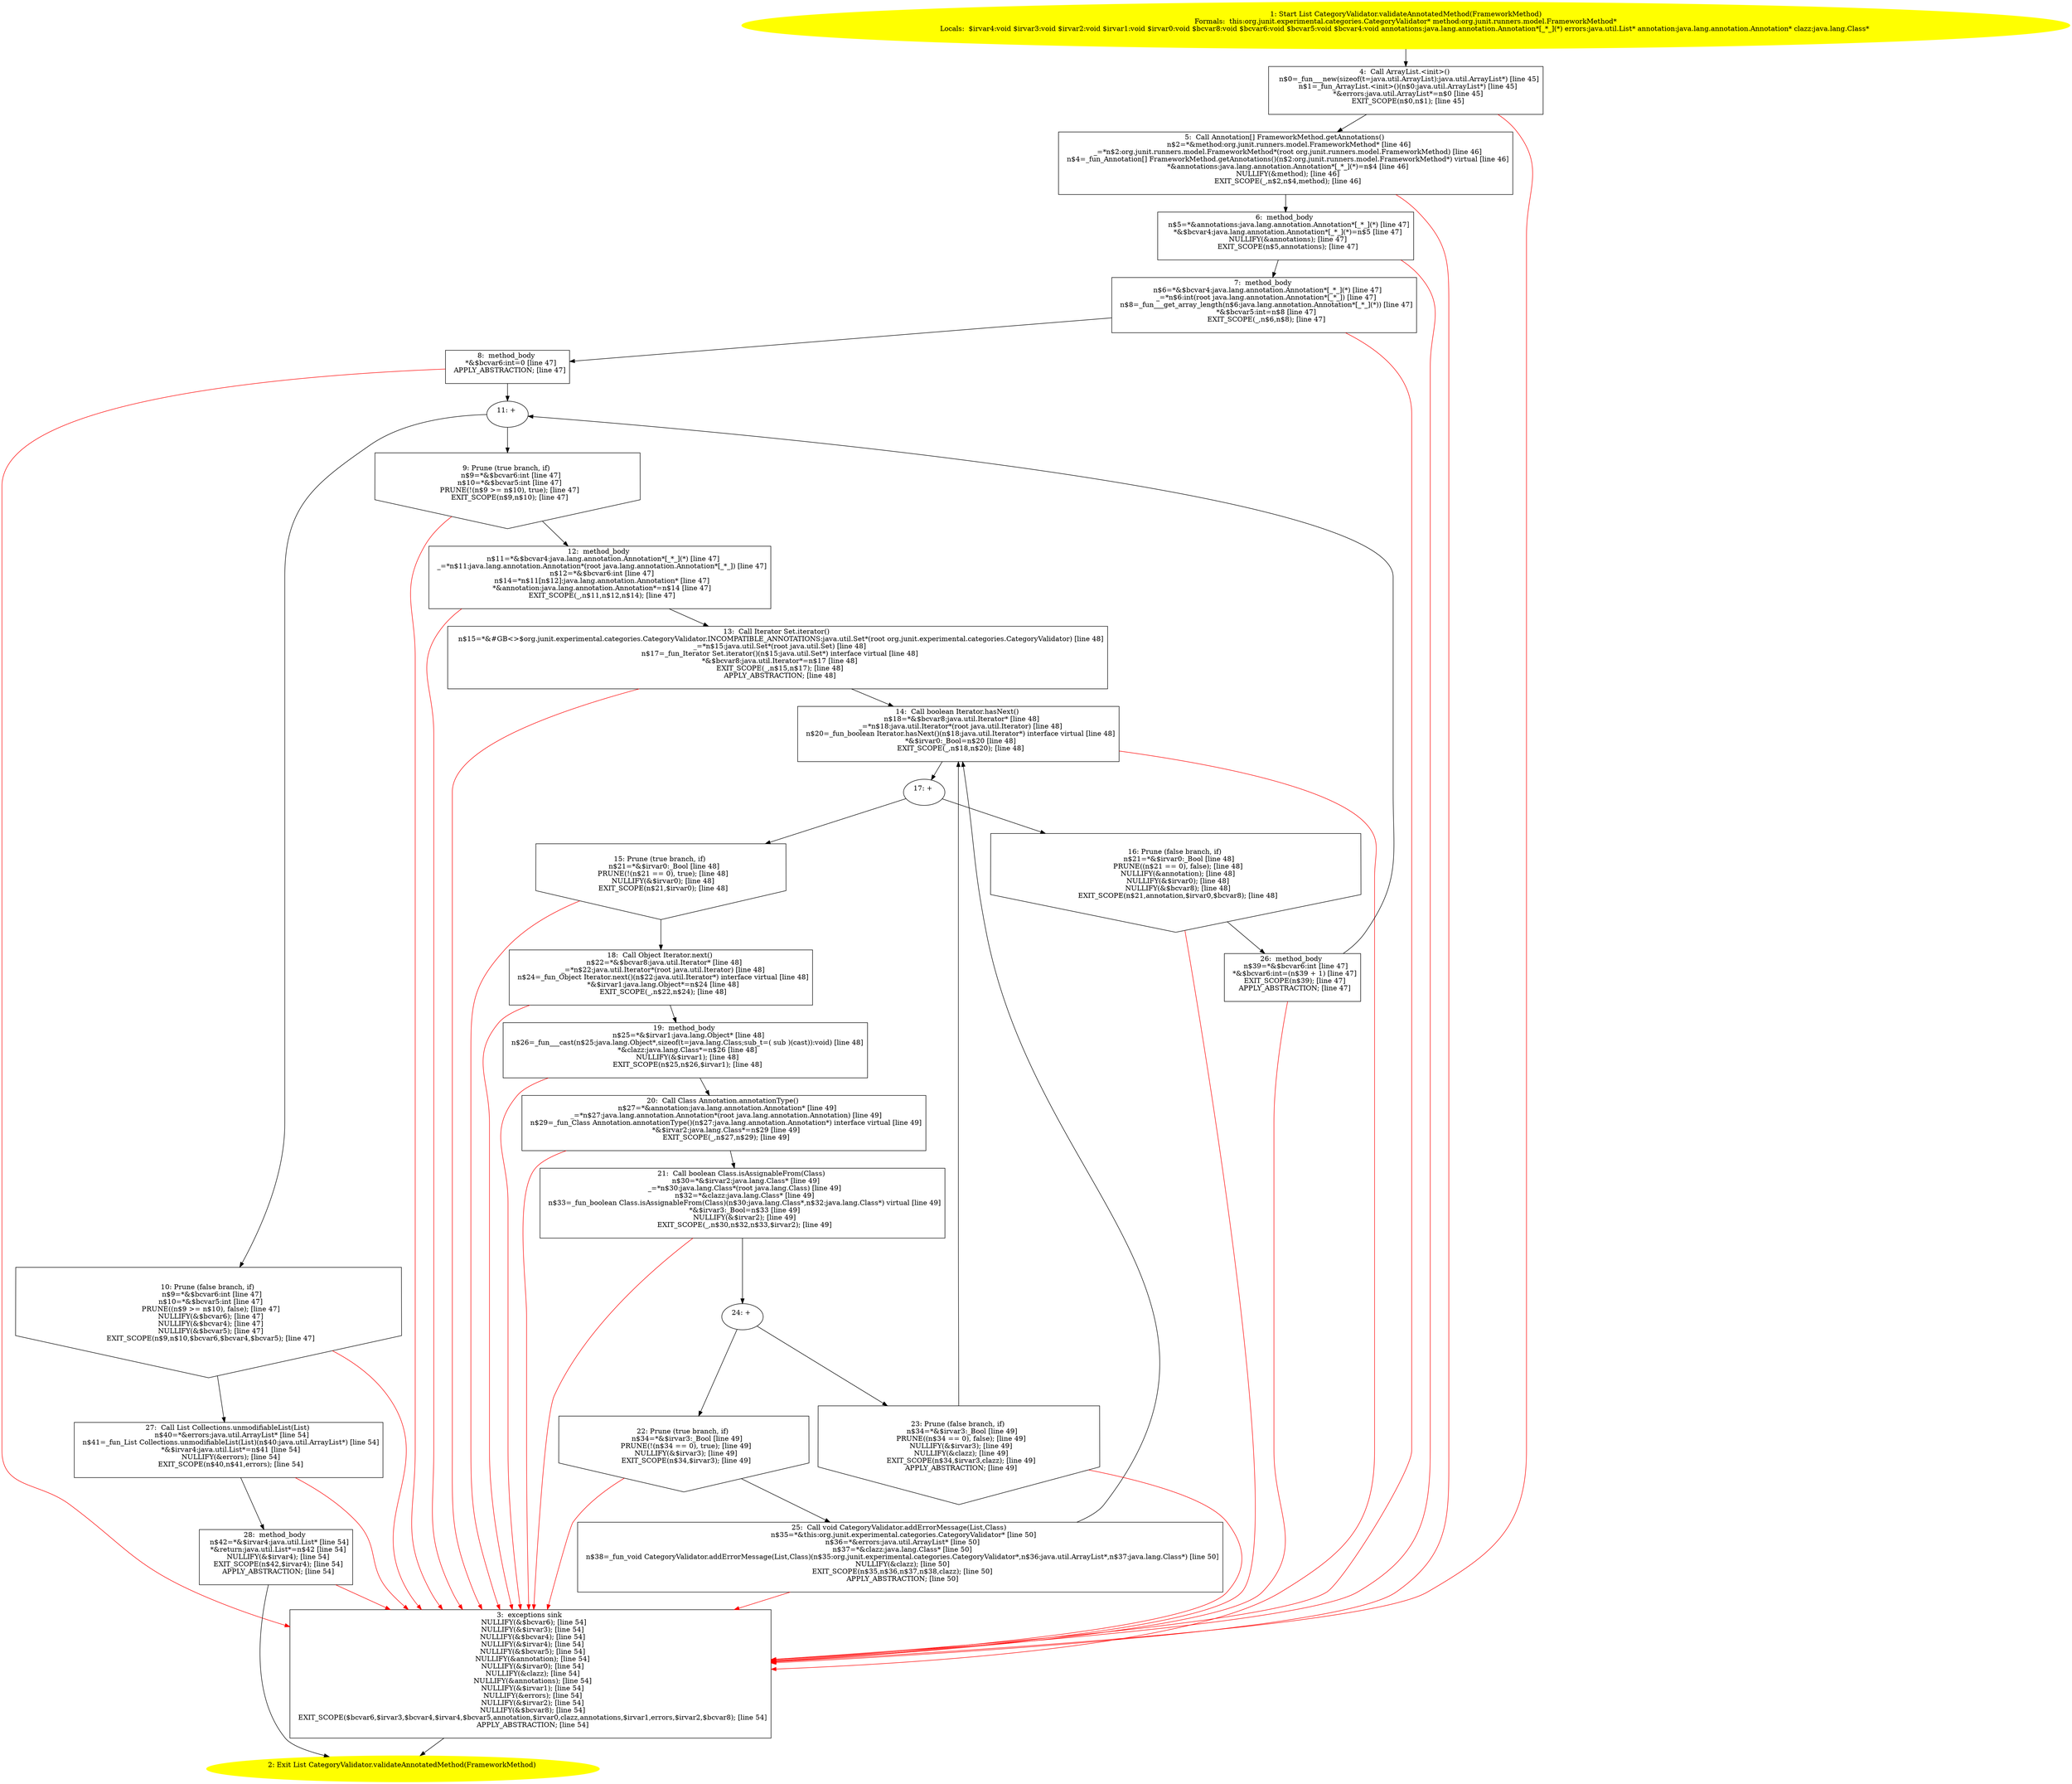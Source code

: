 /* @generated */
digraph cfg {
"org.junit.experimental.categories.CategoryValidator.validateAnnotatedMethod(org.junit.runners.model..f30d092e03800bb29b3c0033721ee9e5_1" [label="1: Start List CategoryValidator.validateAnnotatedMethod(FrameworkMethod)\nFormals:  this:org.junit.experimental.categories.CategoryValidator* method:org.junit.runners.model.FrameworkMethod*\nLocals:  $irvar4:void $irvar3:void $irvar2:void $irvar1:void $irvar0:void $bcvar8:void $bcvar6:void $bcvar5:void $bcvar4:void annotations:java.lang.annotation.Annotation*[_*_](*) errors:java.util.List* annotation:java.lang.annotation.Annotation* clazz:java.lang.Class* \n  " color=yellow style=filled]
	

	 "org.junit.experimental.categories.CategoryValidator.validateAnnotatedMethod(org.junit.runners.model..f30d092e03800bb29b3c0033721ee9e5_1" -> "org.junit.experimental.categories.CategoryValidator.validateAnnotatedMethod(org.junit.runners.model..f30d092e03800bb29b3c0033721ee9e5_4" ;
"org.junit.experimental.categories.CategoryValidator.validateAnnotatedMethod(org.junit.runners.model..f30d092e03800bb29b3c0033721ee9e5_2" [label="2: Exit List CategoryValidator.validateAnnotatedMethod(FrameworkMethod) \n  " color=yellow style=filled]
	

"org.junit.experimental.categories.CategoryValidator.validateAnnotatedMethod(org.junit.runners.model..f30d092e03800bb29b3c0033721ee9e5_3" [label="3:  exceptions sink \n   NULLIFY(&$bcvar6); [line 54]\n  NULLIFY(&$irvar3); [line 54]\n  NULLIFY(&$bcvar4); [line 54]\n  NULLIFY(&$irvar4); [line 54]\n  NULLIFY(&$bcvar5); [line 54]\n  NULLIFY(&annotation); [line 54]\n  NULLIFY(&$irvar0); [line 54]\n  NULLIFY(&clazz); [line 54]\n  NULLIFY(&annotations); [line 54]\n  NULLIFY(&$irvar1); [line 54]\n  NULLIFY(&errors); [line 54]\n  NULLIFY(&$irvar2); [line 54]\n  NULLIFY(&$bcvar8); [line 54]\n  EXIT_SCOPE($bcvar6,$irvar3,$bcvar4,$irvar4,$bcvar5,annotation,$irvar0,clazz,annotations,$irvar1,errors,$irvar2,$bcvar8); [line 54]\n  APPLY_ABSTRACTION; [line 54]\n " shape="box"]
	

	 "org.junit.experimental.categories.CategoryValidator.validateAnnotatedMethod(org.junit.runners.model..f30d092e03800bb29b3c0033721ee9e5_3" -> "org.junit.experimental.categories.CategoryValidator.validateAnnotatedMethod(org.junit.runners.model..f30d092e03800bb29b3c0033721ee9e5_2" ;
"org.junit.experimental.categories.CategoryValidator.validateAnnotatedMethod(org.junit.runners.model..f30d092e03800bb29b3c0033721ee9e5_4" [label="4:  Call ArrayList.<init>() \n   n$0=_fun___new(sizeof(t=java.util.ArrayList):java.util.ArrayList*) [line 45]\n  n$1=_fun_ArrayList.<init>()(n$0:java.util.ArrayList*) [line 45]\n  *&errors:java.util.ArrayList*=n$0 [line 45]\n  EXIT_SCOPE(n$0,n$1); [line 45]\n " shape="box"]
	

	 "org.junit.experimental.categories.CategoryValidator.validateAnnotatedMethod(org.junit.runners.model..f30d092e03800bb29b3c0033721ee9e5_4" -> "org.junit.experimental.categories.CategoryValidator.validateAnnotatedMethod(org.junit.runners.model..f30d092e03800bb29b3c0033721ee9e5_5" ;
	 "org.junit.experimental.categories.CategoryValidator.validateAnnotatedMethod(org.junit.runners.model..f30d092e03800bb29b3c0033721ee9e5_4" -> "org.junit.experimental.categories.CategoryValidator.validateAnnotatedMethod(org.junit.runners.model..f30d092e03800bb29b3c0033721ee9e5_3" [color="red" ];
"org.junit.experimental.categories.CategoryValidator.validateAnnotatedMethod(org.junit.runners.model..f30d092e03800bb29b3c0033721ee9e5_5" [label="5:  Call Annotation[] FrameworkMethod.getAnnotations() \n   n$2=*&method:org.junit.runners.model.FrameworkMethod* [line 46]\n  _=*n$2:org.junit.runners.model.FrameworkMethod*(root org.junit.runners.model.FrameworkMethod) [line 46]\n  n$4=_fun_Annotation[] FrameworkMethod.getAnnotations()(n$2:org.junit.runners.model.FrameworkMethod*) virtual [line 46]\n  *&annotations:java.lang.annotation.Annotation*[_*_](*)=n$4 [line 46]\n  NULLIFY(&method); [line 46]\n  EXIT_SCOPE(_,n$2,n$4,method); [line 46]\n " shape="box"]
	

	 "org.junit.experimental.categories.CategoryValidator.validateAnnotatedMethod(org.junit.runners.model..f30d092e03800bb29b3c0033721ee9e5_5" -> "org.junit.experimental.categories.CategoryValidator.validateAnnotatedMethod(org.junit.runners.model..f30d092e03800bb29b3c0033721ee9e5_6" ;
	 "org.junit.experimental.categories.CategoryValidator.validateAnnotatedMethod(org.junit.runners.model..f30d092e03800bb29b3c0033721ee9e5_5" -> "org.junit.experimental.categories.CategoryValidator.validateAnnotatedMethod(org.junit.runners.model..f30d092e03800bb29b3c0033721ee9e5_3" [color="red" ];
"org.junit.experimental.categories.CategoryValidator.validateAnnotatedMethod(org.junit.runners.model..f30d092e03800bb29b3c0033721ee9e5_6" [label="6:  method_body \n   n$5=*&annotations:java.lang.annotation.Annotation*[_*_](*) [line 47]\n  *&$bcvar4:java.lang.annotation.Annotation*[_*_](*)=n$5 [line 47]\n  NULLIFY(&annotations); [line 47]\n  EXIT_SCOPE(n$5,annotations); [line 47]\n " shape="box"]
	

	 "org.junit.experimental.categories.CategoryValidator.validateAnnotatedMethod(org.junit.runners.model..f30d092e03800bb29b3c0033721ee9e5_6" -> "org.junit.experimental.categories.CategoryValidator.validateAnnotatedMethod(org.junit.runners.model..f30d092e03800bb29b3c0033721ee9e5_7" ;
	 "org.junit.experimental.categories.CategoryValidator.validateAnnotatedMethod(org.junit.runners.model..f30d092e03800bb29b3c0033721ee9e5_6" -> "org.junit.experimental.categories.CategoryValidator.validateAnnotatedMethod(org.junit.runners.model..f30d092e03800bb29b3c0033721ee9e5_3" [color="red" ];
"org.junit.experimental.categories.CategoryValidator.validateAnnotatedMethod(org.junit.runners.model..f30d092e03800bb29b3c0033721ee9e5_7" [label="7:  method_body \n   n$6=*&$bcvar4:java.lang.annotation.Annotation*[_*_](*) [line 47]\n  _=*n$6:int(root java.lang.annotation.Annotation*[_*_]) [line 47]\n  n$8=_fun___get_array_length(n$6:java.lang.annotation.Annotation*[_*_](*)) [line 47]\n  *&$bcvar5:int=n$8 [line 47]\n  EXIT_SCOPE(_,n$6,n$8); [line 47]\n " shape="box"]
	

	 "org.junit.experimental.categories.CategoryValidator.validateAnnotatedMethod(org.junit.runners.model..f30d092e03800bb29b3c0033721ee9e5_7" -> "org.junit.experimental.categories.CategoryValidator.validateAnnotatedMethod(org.junit.runners.model..f30d092e03800bb29b3c0033721ee9e5_8" ;
	 "org.junit.experimental.categories.CategoryValidator.validateAnnotatedMethod(org.junit.runners.model..f30d092e03800bb29b3c0033721ee9e5_7" -> "org.junit.experimental.categories.CategoryValidator.validateAnnotatedMethod(org.junit.runners.model..f30d092e03800bb29b3c0033721ee9e5_3" [color="red" ];
"org.junit.experimental.categories.CategoryValidator.validateAnnotatedMethod(org.junit.runners.model..f30d092e03800bb29b3c0033721ee9e5_8" [label="8:  method_body \n   *&$bcvar6:int=0 [line 47]\n  APPLY_ABSTRACTION; [line 47]\n " shape="box"]
	

	 "org.junit.experimental.categories.CategoryValidator.validateAnnotatedMethod(org.junit.runners.model..f30d092e03800bb29b3c0033721ee9e5_8" -> "org.junit.experimental.categories.CategoryValidator.validateAnnotatedMethod(org.junit.runners.model..f30d092e03800bb29b3c0033721ee9e5_11" ;
	 "org.junit.experimental.categories.CategoryValidator.validateAnnotatedMethod(org.junit.runners.model..f30d092e03800bb29b3c0033721ee9e5_8" -> "org.junit.experimental.categories.CategoryValidator.validateAnnotatedMethod(org.junit.runners.model..f30d092e03800bb29b3c0033721ee9e5_3" [color="red" ];
"org.junit.experimental.categories.CategoryValidator.validateAnnotatedMethod(org.junit.runners.model..f30d092e03800bb29b3c0033721ee9e5_9" [label="9: Prune (true branch, if) \n   n$9=*&$bcvar6:int [line 47]\n  n$10=*&$bcvar5:int [line 47]\n  PRUNE(!(n$9 >= n$10), true); [line 47]\n  EXIT_SCOPE(n$9,n$10); [line 47]\n " shape="invhouse"]
	

	 "org.junit.experimental.categories.CategoryValidator.validateAnnotatedMethod(org.junit.runners.model..f30d092e03800bb29b3c0033721ee9e5_9" -> "org.junit.experimental.categories.CategoryValidator.validateAnnotatedMethod(org.junit.runners.model..f30d092e03800bb29b3c0033721ee9e5_12" ;
	 "org.junit.experimental.categories.CategoryValidator.validateAnnotatedMethod(org.junit.runners.model..f30d092e03800bb29b3c0033721ee9e5_9" -> "org.junit.experimental.categories.CategoryValidator.validateAnnotatedMethod(org.junit.runners.model..f30d092e03800bb29b3c0033721ee9e5_3" [color="red" ];
"org.junit.experimental.categories.CategoryValidator.validateAnnotatedMethod(org.junit.runners.model..f30d092e03800bb29b3c0033721ee9e5_10" [label="10: Prune (false branch, if) \n   n$9=*&$bcvar6:int [line 47]\n  n$10=*&$bcvar5:int [line 47]\n  PRUNE((n$9 >= n$10), false); [line 47]\n  NULLIFY(&$bcvar6); [line 47]\n  NULLIFY(&$bcvar4); [line 47]\n  NULLIFY(&$bcvar5); [line 47]\n  EXIT_SCOPE(n$9,n$10,$bcvar6,$bcvar4,$bcvar5); [line 47]\n " shape="invhouse"]
	

	 "org.junit.experimental.categories.CategoryValidator.validateAnnotatedMethod(org.junit.runners.model..f30d092e03800bb29b3c0033721ee9e5_10" -> "org.junit.experimental.categories.CategoryValidator.validateAnnotatedMethod(org.junit.runners.model..f30d092e03800bb29b3c0033721ee9e5_27" ;
	 "org.junit.experimental.categories.CategoryValidator.validateAnnotatedMethod(org.junit.runners.model..f30d092e03800bb29b3c0033721ee9e5_10" -> "org.junit.experimental.categories.CategoryValidator.validateAnnotatedMethod(org.junit.runners.model..f30d092e03800bb29b3c0033721ee9e5_3" [color="red" ];
"org.junit.experimental.categories.CategoryValidator.validateAnnotatedMethod(org.junit.runners.model..f30d092e03800bb29b3c0033721ee9e5_11" [label="11: + \n  " ]
	

	 "org.junit.experimental.categories.CategoryValidator.validateAnnotatedMethod(org.junit.runners.model..f30d092e03800bb29b3c0033721ee9e5_11" -> "org.junit.experimental.categories.CategoryValidator.validateAnnotatedMethod(org.junit.runners.model..f30d092e03800bb29b3c0033721ee9e5_9" ;
	 "org.junit.experimental.categories.CategoryValidator.validateAnnotatedMethod(org.junit.runners.model..f30d092e03800bb29b3c0033721ee9e5_11" -> "org.junit.experimental.categories.CategoryValidator.validateAnnotatedMethod(org.junit.runners.model..f30d092e03800bb29b3c0033721ee9e5_10" ;
"org.junit.experimental.categories.CategoryValidator.validateAnnotatedMethod(org.junit.runners.model..f30d092e03800bb29b3c0033721ee9e5_12" [label="12:  method_body \n   n$11=*&$bcvar4:java.lang.annotation.Annotation*[_*_](*) [line 47]\n  _=*n$11:java.lang.annotation.Annotation*(root java.lang.annotation.Annotation*[_*_]) [line 47]\n  n$12=*&$bcvar6:int [line 47]\n  n$14=*n$11[n$12]:java.lang.annotation.Annotation* [line 47]\n  *&annotation:java.lang.annotation.Annotation*=n$14 [line 47]\n  EXIT_SCOPE(_,n$11,n$12,n$14); [line 47]\n " shape="box"]
	

	 "org.junit.experimental.categories.CategoryValidator.validateAnnotatedMethod(org.junit.runners.model..f30d092e03800bb29b3c0033721ee9e5_12" -> "org.junit.experimental.categories.CategoryValidator.validateAnnotatedMethod(org.junit.runners.model..f30d092e03800bb29b3c0033721ee9e5_13" ;
	 "org.junit.experimental.categories.CategoryValidator.validateAnnotatedMethod(org.junit.runners.model..f30d092e03800bb29b3c0033721ee9e5_12" -> "org.junit.experimental.categories.CategoryValidator.validateAnnotatedMethod(org.junit.runners.model..f30d092e03800bb29b3c0033721ee9e5_3" [color="red" ];
"org.junit.experimental.categories.CategoryValidator.validateAnnotatedMethod(org.junit.runners.model..f30d092e03800bb29b3c0033721ee9e5_13" [label="13:  Call Iterator Set.iterator() \n   n$15=*&#GB<>$org.junit.experimental.categories.CategoryValidator.INCOMPATIBLE_ANNOTATIONS:java.util.Set*(root org.junit.experimental.categories.CategoryValidator) [line 48]\n  _=*n$15:java.util.Set*(root java.util.Set) [line 48]\n  n$17=_fun_Iterator Set.iterator()(n$15:java.util.Set*) interface virtual [line 48]\n  *&$bcvar8:java.util.Iterator*=n$17 [line 48]\n  EXIT_SCOPE(_,n$15,n$17); [line 48]\n  APPLY_ABSTRACTION; [line 48]\n " shape="box"]
	

	 "org.junit.experimental.categories.CategoryValidator.validateAnnotatedMethod(org.junit.runners.model..f30d092e03800bb29b3c0033721ee9e5_13" -> "org.junit.experimental.categories.CategoryValidator.validateAnnotatedMethod(org.junit.runners.model..f30d092e03800bb29b3c0033721ee9e5_14" ;
	 "org.junit.experimental.categories.CategoryValidator.validateAnnotatedMethod(org.junit.runners.model..f30d092e03800bb29b3c0033721ee9e5_13" -> "org.junit.experimental.categories.CategoryValidator.validateAnnotatedMethod(org.junit.runners.model..f30d092e03800bb29b3c0033721ee9e5_3" [color="red" ];
"org.junit.experimental.categories.CategoryValidator.validateAnnotatedMethod(org.junit.runners.model..f30d092e03800bb29b3c0033721ee9e5_14" [label="14:  Call boolean Iterator.hasNext() \n   n$18=*&$bcvar8:java.util.Iterator* [line 48]\n  _=*n$18:java.util.Iterator*(root java.util.Iterator) [line 48]\n  n$20=_fun_boolean Iterator.hasNext()(n$18:java.util.Iterator*) interface virtual [line 48]\n  *&$irvar0:_Bool=n$20 [line 48]\n  EXIT_SCOPE(_,n$18,n$20); [line 48]\n " shape="box"]
	

	 "org.junit.experimental.categories.CategoryValidator.validateAnnotatedMethod(org.junit.runners.model..f30d092e03800bb29b3c0033721ee9e5_14" -> "org.junit.experimental.categories.CategoryValidator.validateAnnotatedMethod(org.junit.runners.model..f30d092e03800bb29b3c0033721ee9e5_17" ;
	 "org.junit.experimental.categories.CategoryValidator.validateAnnotatedMethod(org.junit.runners.model..f30d092e03800bb29b3c0033721ee9e5_14" -> "org.junit.experimental.categories.CategoryValidator.validateAnnotatedMethod(org.junit.runners.model..f30d092e03800bb29b3c0033721ee9e5_3" [color="red" ];
"org.junit.experimental.categories.CategoryValidator.validateAnnotatedMethod(org.junit.runners.model..f30d092e03800bb29b3c0033721ee9e5_15" [label="15: Prune (true branch, if) \n   n$21=*&$irvar0:_Bool [line 48]\n  PRUNE(!(n$21 == 0), true); [line 48]\n  NULLIFY(&$irvar0); [line 48]\n  EXIT_SCOPE(n$21,$irvar0); [line 48]\n " shape="invhouse"]
	

	 "org.junit.experimental.categories.CategoryValidator.validateAnnotatedMethod(org.junit.runners.model..f30d092e03800bb29b3c0033721ee9e5_15" -> "org.junit.experimental.categories.CategoryValidator.validateAnnotatedMethod(org.junit.runners.model..f30d092e03800bb29b3c0033721ee9e5_18" ;
	 "org.junit.experimental.categories.CategoryValidator.validateAnnotatedMethod(org.junit.runners.model..f30d092e03800bb29b3c0033721ee9e5_15" -> "org.junit.experimental.categories.CategoryValidator.validateAnnotatedMethod(org.junit.runners.model..f30d092e03800bb29b3c0033721ee9e5_3" [color="red" ];
"org.junit.experimental.categories.CategoryValidator.validateAnnotatedMethod(org.junit.runners.model..f30d092e03800bb29b3c0033721ee9e5_16" [label="16: Prune (false branch, if) \n   n$21=*&$irvar0:_Bool [line 48]\n  PRUNE((n$21 == 0), false); [line 48]\n  NULLIFY(&annotation); [line 48]\n  NULLIFY(&$irvar0); [line 48]\n  NULLIFY(&$bcvar8); [line 48]\n  EXIT_SCOPE(n$21,annotation,$irvar0,$bcvar8); [line 48]\n " shape="invhouse"]
	

	 "org.junit.experimental.categories.CategoryValidator.validateAnnotatedMethod(org.junit.runners.model..f30d092e03800bb29b3c0033721ee9e5_16" -> "org.junit.experimental.categories.CategoryValidator.validateAnnotatedMethod(org.junit.runners.model..f30d092e03800bb29b3c0033721ee9e5_26" ;
	 "org.junit.experimental.categories.CategoryValidator.validateAnnotatedMethod(org.junit.runners.model..f30d092e03800bb29b3c0033721ee9e5_16" -> "org.junit.experimental.categories.CategoryValidator.validateAnnotatedMethod(org.junit.runners.model..f30d092e03800bb29b3c0033721ee9e5_3" [color="red" ];
"org.junit.experimental.categories.CategoryValidator.validateAnnotatedMethod(org.junit.runners.model..f30d092e03800bb29b3c0033721ee9e5_17" [label="17: + \n  " ]
	

	 "org.junit.experimental.categories.CategoryValidator.validateAnnotatedMethod(org.junit.runners.model..f30d092e03800bb29b3c0033721ee9e5_17" -> "org.junit.experimental.categories.CategoryValidator.validateAnnotatedMethod(org.junit.runners.model..f30d092e03800bb29b3c0033721ee9e5_15" ;
	 "org.junit.experimental.categories.CategoryValidator.validateAnnotatedMethod(org.junit.runners.model..f30d092e03800bb29b3c0033721ee9e5_17" -> "org.junit.experimental.categories.CategoryValidator.validateAnnotatedMethod(org.junit.runners.model..f30d092e03800bb29b3c0033721ee9e5_16" ;
"org.junit.experimental.categories.CategoryValidator.validateAnnotatedMethod(org.junit.runners.model..f30d092e03800bb29b3c0033721ee9e5_18" [label="18:  Call Object Iterator.next() \n   n$22=*&$bcvar8:java.util.Iterator* [line 48]\n  _=*n$22:java.util.Iterator*(root java.util.Iterator) [line 48]\n  n$24=_fun_Object Iterator.next()(n$22:java.util.Iterator*) interface virtual [line 48]\n  *&$irvar1:java.lang.Object*=n$24 [line 48]\n  EXIT_SCOPE(_,n$22,n$24); [line 48]\n " shape="box"]
	

	 "org.junit.experimental.categories.CategoryValidator.validateAnnotatedMethod(org.junit.runners.model..f30d092e03800bb29b3c0033721ee9e5_18" -> "org.junit.experimental.categories.CategoryValidator.validateAnnotatedMethod(org.junit.runners.model..f30d092e03800bb29b3c0033721ee9e5_19" ;
	 "org.junit.experimental.categories.CategoryValidator.validateAnnotatedMethod(org.junit.runners.model..f30d092e03800bb29b3c0033721ee9e5_18" -> "org.junit.experimental.categories.CategoryValidator.validateAnnotatedMethod(org.junit.runners.model..f30d092e03800bb29b3c0033721ee9e5_3" [color="red" ];
"org.junit.experimental.categories.CategoryValidator.validateAnnotatedMethod(org.junit.runners.model..f30d092e03800bb29b3c0033721ee9e5_19" [label="19:  method_body \n   n$25=*&$irvar1:java.lang.Object* [line 48]\n  n$26=_fun___cast(n$25:java.lang.Object*,sizeof(t=java.lang.Class;sub_t=( sub )(cast)):void) [line 48]\n  *&clazz:java.lang.Class*=n$26 [line 48]\n  NULLIFY(&$irvar1); [line 48]\n  EXIT_SCOPE(n$25,n$26,$irvar1); [line 48]\n " shape="box"]
	

	 "org.junit.experimental.categories.CategoryValidator.validateAnnotatedMethod(org.junit.runners.model..f30d092e03800bb29b3c0033721ee9e5_19" -> "org.junit.experimental.categories.CategoryValidator.validateAnnotatedMethod(org.junit.runners.model..f30d092e03800bb29b3c0033721ee9e5_20" ;
	 "org.junit.experimental.categories.CategoryValidator.validateAnnotatedMethod(org.junit.runners.model..f30d092e03800bb29b3c0033721ee9e5_19" -> "org.junit.experimental.categories.CategoryValidator.validateAnnotatedMethod(org.junit.runners.model..f30d092e03800bb29b3c0033721ee9e5_3" [color="red" ];
"org.junit.experimental.categories.CategoryValidator.validateAnnotatedMethod(org.junit.runners.model..f30d092e03800bb29b3c0033721ee9e5_20" [label="20:  Call Class Annotation.annotationType() \n   n$27=*&annotation:java.lang.annotation.Annotation* [line 49]\n  _=*n$27:java.lang.annotation.Annotation*(root java.lang.annotation.Annotation) [line 49]\n  n$29=_fun_Class Annotation.annotationType()(n$27:java.lang.annotation.Annotation*) interface virtual [line 49]\n  *&$irvar2:java.lang.Class*=n$29 [line 49]\n  EXIT_SCOPE(_,n$27,n$29); [line 49]\n " shape="box"]
	

	 "org.junit.experimental.categories.CategoryValidator.validateAnnotatedMethod(org.junit.runners.model..f30d092e03800bb29b3c0033721ee9e5_20" -> "org.junit.experimental.categories.CategoryValidator.validateAnnotatedMethod(org.junit.runners.model..f30d092e03800bb29b3c0033721ee9e5_21" ;
	 "org.junit.experimental.categories.CategoryValidator.validateAnnotatedMethod(org.junit.runners.model..f30d092e03800bb29b3c0033721ee9e5_20" -> "org.junit.experimental.categories.CategoryValidator.validateAnnotatedMethod(org.junit.runners.model..f30d092e03800bb29b3c0033721ee9e5_3" [color="red" ];
"org.junit.experimental.categories.CategoryValidator.validateAnnotatedMethod(org.junit.runners.model..f30d092e03800bb29b3c0033721ee9e5_21" [label="21:  Call boolean Class.isAssignableFrom(Class) \n   n$30=*&$irvar2:java.lang.Class* [line 49]\n  _=*n$30:java.lang.Class*(root java.lang.Class) [line 49]\n  n$32=*&clazz:java.lang.Class* [line 49]\n  n$33=_fun_boolean Class.isAssignableFrom(Class)(n$30:java.lang.Class*,n$32:java.lang.Class*) virtual [line 49]\n  *&$irvar3:_Bool=n$33 [line 49]\n  NULLIFY(&$irvar2); [line 49]\n  EXIT_SCOPE(_,n$30,n$32,n$33,$irvar2); [line 49]\n " shape="box"]
	

	 "org.junit.experimental.categories.CategoryValidator.validateAnnotatedMethod(org.junit.runners.model..f30d092e03800bb29b3c0033721ee9e5_21" -> "org.junit.experimental.categories.CategoryValidator.validateAnnotatedMethod(org.junit.runners.model..f30d092e03800bb29b3c0033721ee9e5_24" ;
	 "org.junit.experimental.categories.CategoryValidator.validateAnnotatedMethod(org.junit.runners.model..f30d092e03800bb29b3c0033721ee9e5_21" -> "org.junit.experimental.categories.CategoryValidator.validateAnnotatedMethod(org.junit.runners.model..f30d092e03800bb29b3c0033721ee9e5_3" [color="red" ];
"org.junit.experimental.categories.CategoryValidator.validateAnnotatedMethod(org.junit.runners.model..f30d092e03800bb29b3c0033721ee9e5_22" [label="22: Prune (true branch, if) \n   n$34=*&$irvar3:_Bool [line 49]\n  PRUNE(!(n$34 == 0), true); [line 49]\n  NULLIFY(&$irvar3); [line 49]\n  EXIT_SCOPE(n$34,$irvar3); [line 49]\n " shape="invhouse"]
	

	 "org.junit.experimental.categories.CategoryValidator.validateAnnotatedMethod(org.junit.runners.model..f30d092e03800bb29b3c0033721ee9e5_22" -> "org.junit.experimental.categories.CategoryValidator.validateAnnotatedMethod(org.junit.runners.model..f30d092e03800bb29b3c0033721ee9e5_25" ;
	 "org.junit.experimental.categories.CategoryValidator.validateAnnotatedMethod(org.junit.runners.model..f30d092e03800bb29b3c0033721ee9e5_22" -> "org.junit.experimental.categories.CategoryValidator.validateAnnotatedMethod(org.junit.runners.model..f30d092e03800bb29b3c0033721ee9e5_3" [color="red" ];
"org.junit.experimental.categories.CategoryValidator.validateAnnotatedMethod(org.junit.runners.model..f30d092e03800bb29b3c0033721ee9e5_23" [label="23: Prune (false branch, if) \n   n$34=*&$irvar3:_Bool [line 49]\n  PRUNE((n$34 == 0), false); [line 49]\n  NULLIFY(&$irvar3); [line 49]\n  NULLIFY(&clazz); [line 49]\n  EXIT_SCOPE(n$34,$irvar3,clazz); [line 49]\n  APPLY_ABSTRACTION; [line 49]\n " shape="invhouse"]
	

	 "org.junit.experimental.categories.CategoryValidator.validateAnnotatedMethod(org.junit.runners.model..f30d092e03800bb29b3c0033721ee9e5_23" -> "org.junit.experimental.categories.CategoryValidator.validateAnnotatedMethod(org.junit.runners.model..f30d092e03800bb29b3c0033721ee9e5_14" ;
	 "org.junit.experimental.categories.CategoryValidator.validateAnnotatedMethod(org.junit.runners.model..f30d092e03800bb29b3c0033721ee9e5_23" -> "org.junit.experimental.categories.CategoryValidator.validateAnnotatedMethod(org.junit.runners.model..f30d092e03800bb29b3c0033721ee9e5_3" [color="red" ];
"org.junit.experimental.categories.CategoryValidator.validateAnnotatedMethod(org.junit.runners.model..f30d092e03800bb29b3c0033721ee9e5_24" [label="24: + \n  " ]
	

	 "org.junit.experimental.categories.CategoryValidator.validateAnnotatedMethod(org.junit.runners.model..f30d092e03800bb29b3c0033721ee9e5_24" -> "org.junit.experimental.categories.CategoryValidator.validateAnnotatedMethod(org.junit.runners.model..f30d092e03800bb29b3c0033721ee9e5_22" ;
	 "org.junit.experimental.categories.CategoryValidator.validateAnnotatedMethod(org.junit.runners.model..f30d092e03800bb29b3c0033721ee9e5_24" -> "org.junit.experimental.categories.CategoryValidator.validateAnnotatedMethod(org.junit.runners.model..f30d092e03800bb29b3c0033721ee9e5_23" ;
"org.junit.experimental.categories.CategoryValidator.validateAnnotatedMethod(org.junit.runners.model..f30d092e03800bb29b3c0033721ee9e5_25" [label="25:  Call void CategoryValidator.addErrorMessage(List,Class) \n   n$35=*&this:org.junit.experimental.categories.CategoryValidator* [line 50]\n  n$36=*&errors:java.util.ArrayList* [line 50]\n  n$37=*&clazz:java.lang.Class* [line 50]\n  n$38=_fun_void CategoryValidator.addErrorMessage(List,Class)(n$35:org.junit.experimental.categories.CategoryValidator*,n$36:java.util.ArrayList*,n$37:java.lang.Class*) [line 50]\n  NULLIFY(&clazz); [line 50]\n  EXIT_SCOPE(n$35,n$36,n$37,n$38,clazz); [line 50]\n  APPLY_ABSTRACTION; [line 50]\n " shape="box"]
	

	 "org.junit.experimental.categories.CategoryValidator.validateAnnotatedMethod(org.junit.runners.model..f30d092e03800bb29b3c0033721ee9e5_25" -> "org.junit.experimental.categories.CategoryValidator.validateAnnotatedMethod(org.junit.runners.model..f30d092e03800bb29b3c0033721ee9e5_14" ;
	 "org.junit.experimental.categories.CategoryValidator.validateAnnotatedMethod(org.junit.runners.model..f30d092e03800bb29b3c0033721ee9e5_25" -> "org.junit.experimental.categories.CategoryValidator.validateAnnotatedMethod(org.junit.runners.model..f30d092e03800bb29b3c0033721ee9e5_3" [color="red" ];
"org.junit.experimental.categories.CategoryValidator.validateAnnotatedMethod(org.junit.runners.model..f30d092e03800bb29b3c0033721ee9e5_26" [label="26:  method_body \n   n$39=*&$bcvar6:int [line 47]\n  *&$bcvar6:int=(n$39 + 1) [line 47]\n  EXIT_SCOPE(n$39); [line 47]\n  APPLY_ABSTRACTION; [line 47]\n " shape="box"]
	

	 "org.junit.experimental.categories.CategoryValidator.validateAnnotatedMethod(org.junit.runners.model..f30d092e03800bb29b3c0033721ee9e5_26" -> "org.junit.experimental.categories.CategoryValidator.validateAnnotatedMethod(org.junit.runners.model..f30d092e03800bb29b3c0033721ee9e5_11" ;
	 "org.junit.experimental.categories.CategoryValidator.validateAnnotatedMethod(org.junit.runners.model..f30d092e03800bb29b3c0033721ee9e5_26" -> "org.junit.experimental.categories.CategoryValidator.validateAnnotatedMethod(org.junit.runners.model..f30d092e03800bb29b3c0033721ee9e5_3" [color="red" ];
"org.junit.experimental.categories.CategoryValidator.validateAnnotatedMethod(org.junit.runners.model..f30d092e03800bb29b3c0033721ee9e5_27" [label="27:  Call List Collections.unmodifiableList(List) \n   n$40=*&errors:java.util.ArrayList* [line 54]\n  n$41=_fun_List Collections.unmodifiableList(List)(n$40:java.util.ArrayList*) [line 54]\n  *&$irvar4:java.util.List*=n$41 [line 54]\n  NULLIFY(&errors); [line 54]\n  EXIT_SCOPE(n$40,n$41,errors); [line 54]\n " shape="box"]
	

	 "org.junit.experimental.categories.CategoryValidator.validateAnnotatedMethod(org.junit.runners.model..f30d092e03800bb29b3c0033721ee9e5_27" -> "org.junit.experimental.categories.CategoryValidator.validateAnnotatedMethod(org.junit.runners.model..f30d092e03800bb29b3c0033721ee9e5_28" ;
	 "org.junit.experimental.categories.CategoryValidator.validateAnnotatedMethod(org.junit.runners.model..f30d092e03800bb29b3c0033721ee9e5_27" -> "org.junit.experimental.categories.CategoryValidator.validateAnnotatedMethod(org.junit.runners.model..f30d092e03800bb29b3c0033721ee9e5_3" [color="red" ];
"org.junit.experimental.categories.CategoryValidator.validateAnnotatedMethod(org.junit.runners.model..f30d092e03800bb29b3c0033721ee9e5_28" [label="28:  method_body \n   n$42=*&$irvar4:java.util.List* [line 54]\n  *&return:java.util.List*=n$42 [line 54]\n  NULLIFY(&$irvar4); [line 54]\n  EXIT_SCOPE(n$42,$irvar4); [line 54]\n  APPLY_ABSTRACTION; [line 54]\n " shape="box"]
	

	 "org.junit.experimental.categories.CategoryValidator.validateAnnotatedMethod(org.junit.runners.model..f30d092e03800bb29b3c0033721ee9e5_28" -> "org.junit.experimental.categories.CategoryValidator.validateAnnotatedMethod(org.junit.runners.model..f30d092e03800bb29b3c0033721ee9e5_2" ;
	 "org.junit.experimental.categories.CategoryValidator.validateAnnotatedMethod(org.junit.runners.model..f30d092e03800bb29b3c0033721ee9e5_28" -> "org.junit.experimental.categories.CategoryValidator.validateAnnotatedMethod(org.junit.runners.model..f30d092e03800bb29b3c0033721ee9e5_3" [color="red" ];
}
